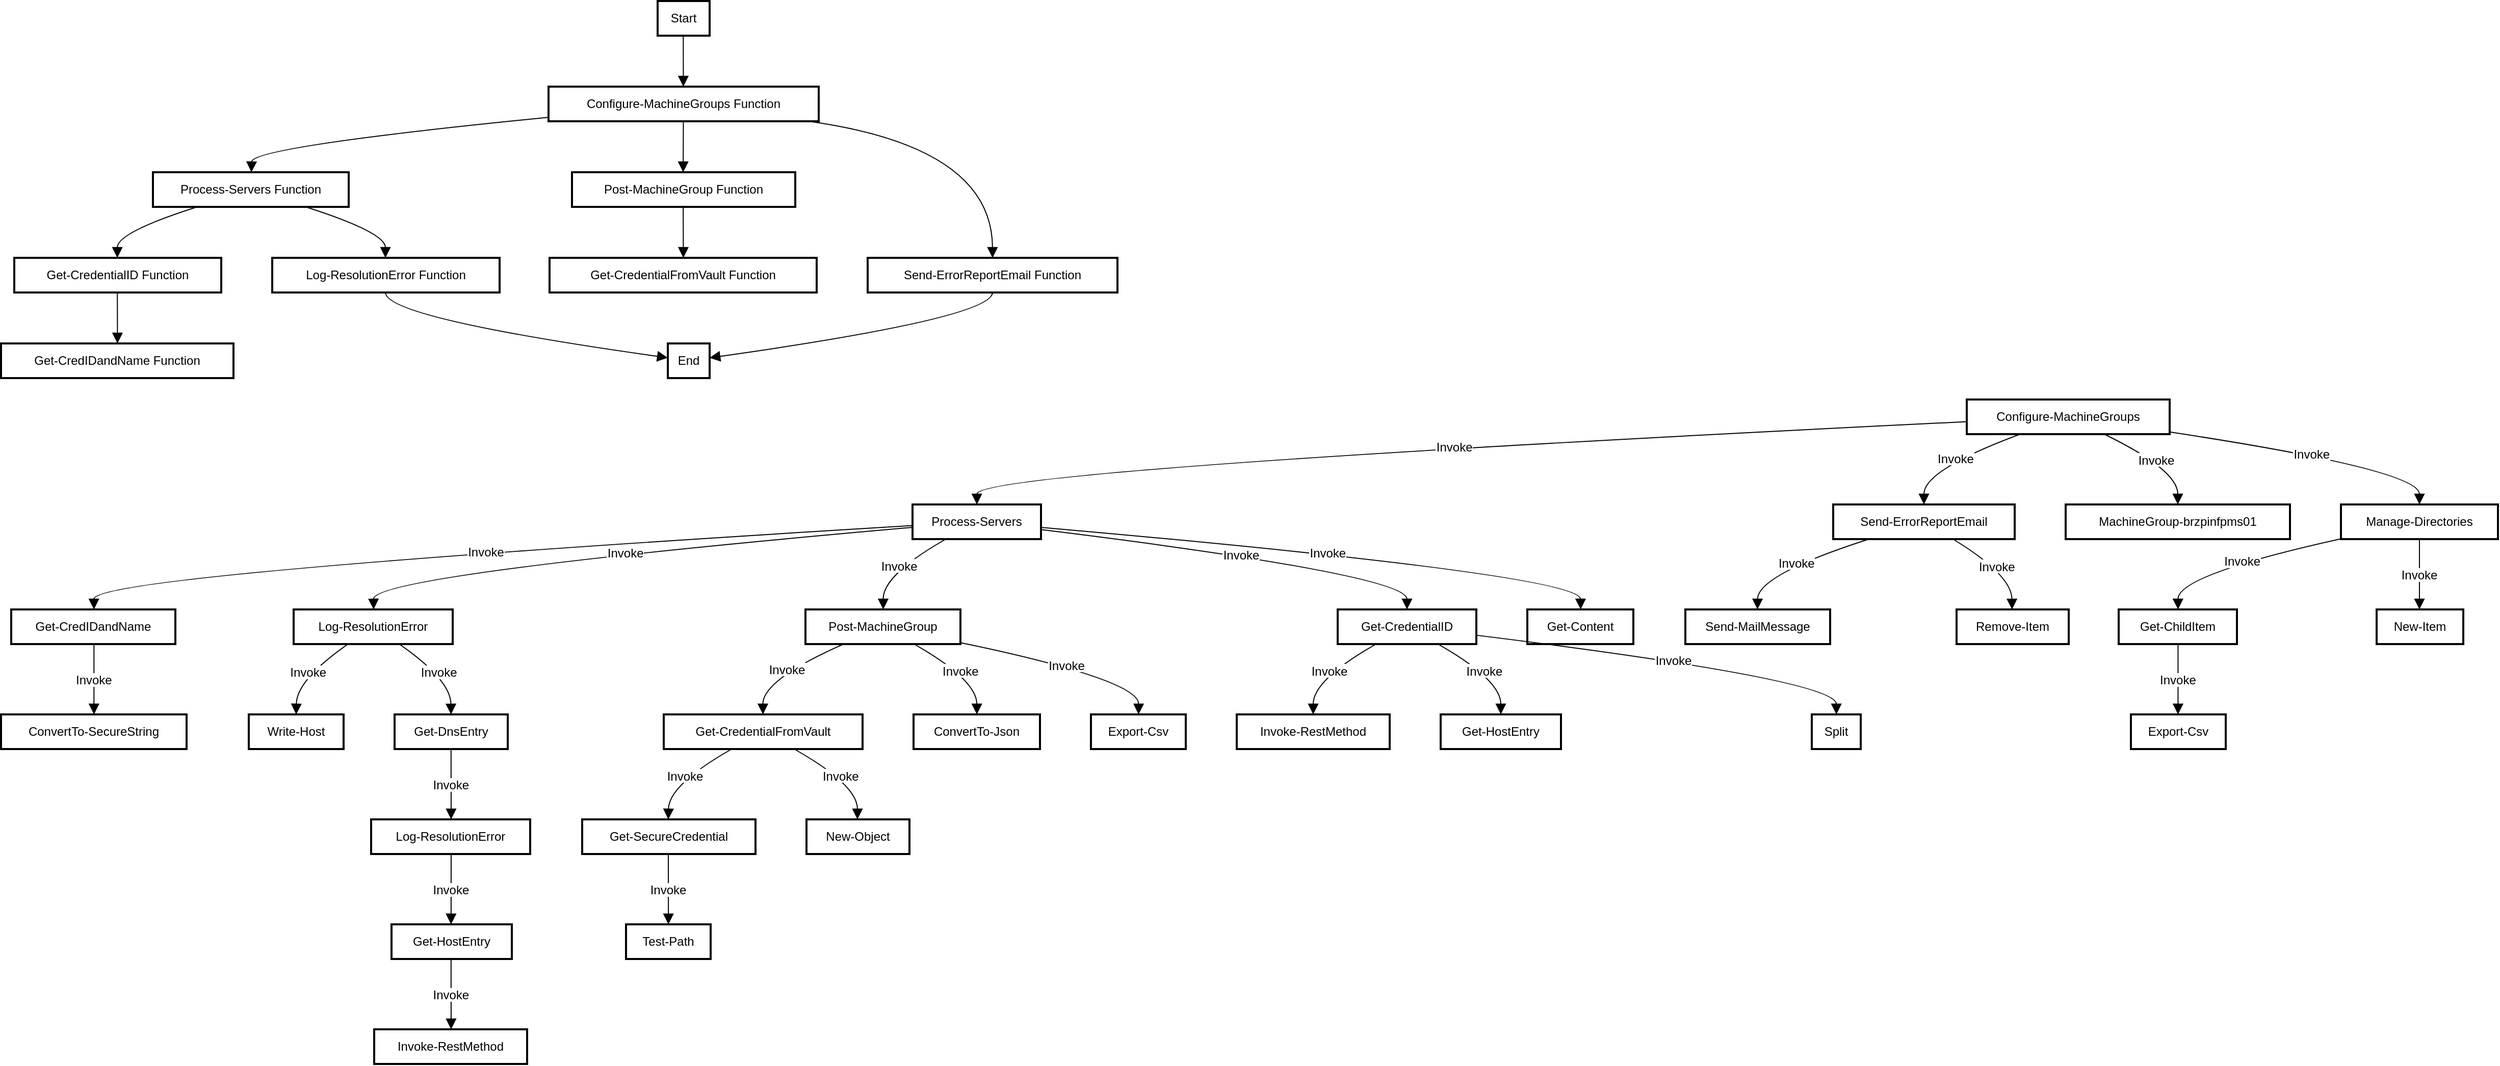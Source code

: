 <mxfile version="24.4.3" type="onedrive">
  <diagram name="Page-1" id="Cf6r8-OuH3UWGjxWWSP6">
    <mxGraphModel grid="0" page="0" gridSize="10" guides="1" tooltips="1" connect="1" arrows="1" fold="1" pageScale="1" pageWidth="850" pageHeight="1100" math="0" shadow="0">
      <root>
        <mxCell id="0" />
        <mxCell id="1" parent="0" />
        <mxCell id="nG1wJSaAUfL6e8372q9L-1" value="Start" style="whiteSpace=wrap;strokeWidth=2;" vertex="1" parent="1">
          <mxGeometry x="664" y="20" width="51" height="34" as="geometry" />
        </mxCell>
        <mxCell id="nG1wJSaAUfL6e8372q9L-2" value="Configure-MachineGroups Function" style="whiteSpace=wrap;strokeWidth=2;" vertex="1" parent="1">
          <mxGeometry x="557" y="104" width="265" height="34" as="geometry" />
        </mxCell>
        <mxCell id="nG1wJSaAUfL6e8372q9L-3" value="Process-Servers Function" style="whiteSpace=wrap;strokeWidth=2;" vertex="1" parent="1">
          <mxGeometry x="169" y="188" width="192" height="34" as="geometry" />
        </mxCell>
        <mxCell id="nG1wJSaAUfL6e8372q9L-4" value="Log-ResolutionError Function" style="whiteSpace=wrap;strokeWidth=2;" vertex="1" parent="1">
          <mxGeometry x="286" y="272" width="223" height="34" as="geometry" />
        </mxCell>
        <mxCell id="nG1wJSaAUfL6e8372q9L-5" value="Get-CredentialID Function" style="whiteSpace=wrap;strokeWidth=2;" vertex="1" parent="1">
          <mxGeometry x="33" y="272" width="203" height="34" as="geometry" />
        </mxCell>
        <mxCell id="nG1wJSaAUfL6e8372q9L-6" value="Get-CredIDandName Function" style="whiteSpace=wrap;strokeWidth=2;" vertex="1" parent="1">
          <mxGeometry x="20" y="356" width="228" height="34" as="geometry" />
        </mxCell>
        <mxCell id="nG1wJSaAUfL6e8372q9L-7" value="Post-MachineGroup Function" style="whiteSpace=wrap;strokeWidth=2;" vertex="1" parent="1">
          <mxGeometry x="580" y="188" width="219" height="34" as="geometry" />
        </mxCell>
        <mxCell id="nG1wJSaAUfL6e8372q9L-8" value="Get-CredentialFromVault Function" style="whiteSpace=wrap;strokeWidth=2;" vertex="1" parent="1">
          <mxGeometry x="558" y="272" width="262" height="34" as="geometry" />
        </mxCell>
        <mxCell id="nG1wJSaAUfL6e8372q9L-9" value="Send-ErrorReportEmail Function" style="whiteSpace=wrap;strokeWidth=2;" vertex="1" parent="1">
          <mxGeometry x="870" y="272" width="245" height="34" as="geometry" />
        </mxCell>
        <mxCell id="nG1wJSaAUfL6e8372q9L-10" value="End" style="whiteSpace=wrap;strokeWidth=2;" vertex="1" parent="1">
          <mxGeometry x="674" y="356" width="41" height="34" as="geometry" />
        </mxCell>
        <mxCell id="nG1wJSaAUfL6e8372q9L-11" value="" style="curved=1;startArrow=none;endArrow=block;exitX=0.493;exitY=1;entryX=0.499;entryY=0;rounded=0;fontSize=12;startSize=8;endSize=8;" edge="1" parent="1" source="nG1wJSaAUfL6e8372q9L-1" target="nG1wJSaAUfL6e8372q9L-2">
          <mxGeometry relative="1" as="geometry">
            <Array as="points" />
          </mxGeometry>
        </mxCell>
        <mxCell id="nG1wJSaAUfL6e8372q9L-12" value="" style="curved=1;startArrow=none;endArrow=block;exitX=-0.002;exitY=0.887;entryX=0.503;entryY=0;rounded=0;fontSize=12;startSize=8;endSize=8;" edge="1" parent="1" source="nG1wJSaAUfL6e8372q9L-2" target="nG1wJSaAUfL6e8372q9L-3">
          <mxGeometry relative="1" as="geometry">
            <Array as="points">
              <mxPoint x="266" y="163" />
            </Array>
          </mxGeometry>
        </mxCell>
        <mxCell id="nG1wJSaAUfL6e8372q9L-13" value="" style="curved=1;startArrow=none;endArrow=block;exitX=0.78;exitY=1;entryX=0.498;entryY=0;rounded=0;fontSize=12;startSize=8;endSize=8;" edge="1" parent="1" source="nG1wJSaAUfL6e8372q9L-3" target="nG1wJSaAUfL6e8372q9L-4">
          <mxGeometry relative="1" as="geometry">
            <Array as="points">
              <mxPoint x="397" y="247" />
            </Array>
          </mxGeometry>
        </mxCell>
        <mxCell id="nG1wJSaAUfL6e8372q9L-14" value="" style="curved=1;startArrow=none;endArrow=block;exitX=0.226;exitY=1;entryX=0.498;entryY=0;rounded=0;fontSize=12;startSize=8;endSize=8;" edge="1" parent="1" source="nG1wJSaAUfL6e8372q9L-3" target="nG1wJSaAUfL6e8372q9L-5">
          <mxGeometry relative="1" as="geometry">
            <Array as="points">
              <mxPoint x="134" y="247" />
            </Array>
          </mxGeometry>
        </mxCell>
        <mxCell id="nG1wJSaAUfL6e8372q9L-15" value="" style="curved=1;startArrow=none;endArrow=block;exitX=0.498;exitY=1;entryX=0.501;entryY=0;rounded=0;fontSize=12;startSize=8;endSize=8;" edge="1" parent="1" source="nG1wJSaAUfL6e8372q9L-5" target="nG1wJSaAUfL6e8372q9L-6">
          <mxGeometry relative="1" as="geometry">
            <Array as="points" />
          </mxGeometry>
        </mxCell>
        <mxCell id="nG1wJSaAUfL6e8372q9L-16" value="" style="curved=1;startArrow=none;endArrow=block;exitX=0.499;exitY=1;entryX=0.498;entryY=0;rounded=0;fontSize=12;startSize=8;endSize=8;" edge="1" parent="1" source="nG1wJSaAUfL6e8372q9L-2" target="nG1wJSaAUfL6e8372q9L-7">
          <mxGeometry relative="1" as="geometry">
            <Array as="points" />
          </mxGeometry>
        </mxCell>
        <mxCell id="nG1wJSaAUfL6e8372q9L-17" value="" style="curved=1;startArrow=none;endArrow=block;exitX=0.498;exitY=1;entryX=0.501;entryY=0;rounded=0;fontSize=12;startSize=8;endSize=8;" edge="1" parent="1" source="nG1wJSaAUfL6e8372q9L-7" target="nG1wJSaAUfL6e8372q9L-8">
          <mxGeometry relative="1" as="geometry">
            <Array as="points" />
          </mxGeometry>
        </mxCell>
        <mxCell id="nG1wJSaAUfL6e8372q9L-18" value="" style="curved=1;startArrow=none;endArrow=block;exitX=0.962;exitY=1;entryX=0.5;entryY=0;rounded=0;fontSize=12;startSize=8;endSize=8;" edge="1" parent="1" source="nG1wJSaAUfL6e8372q9L-2" target="nG1wJSaAUfL6e8372q9L-9">
          <mxGeometry relative="1" as="geometry">
            <Array as="points">
              <mxPoint x="992" y="163" />
            </Array>
          </mxGeometry>
        </mxCell>
        <mxCell id="nG1wJSaAUfL6e8372q9L-19" value="" style="curved=1;startArrow=none;endArrow=block;exitX=0.5;exitY=1;entryX=1.009;entryY=0.414;rounded=0;fontSize=12;startSize=8;endSize=8;" edge="1" parent="1" source="nG1wJSaAUfL6e8372q9L-9" target="nG1wJSaAUfL6e8372q9L-10">
          <mxGeometry relative="1" as="geometry">
            <Array as="points">
              <mxPoint x="992" y="331" />
            </Array>
          </mxGeometry>
        </mxCell>
        <mxCell id="nG1wJSaAUfL6e8372q9L-20" value="" style="curved=1;startArrow=none;endArrow=block;exitX=0.498;exitY=1;entryX=0.002;entryY=0.414;rounded=0;fontSize=12;startSize=8;endSize=8;" edge="1" parent="1" source="nG1wJSaAUfL6e8372q9L-4" target="nG1wJSaAUfL6e8372q9L-10">
          <mxGeometry relative="1" as="geometry">
            <Array as="points">
              <mxPoint x="397" y="331" />
            </Array>
          </mxGeometry>
        </mxCell>
        <mxCell id="nG1wJSaAUfL6e8372q9L-21" value="Configure-MachineGroups" style="whiteSpace=wrap;strokeWidth=2;" vertex="1" parent="1">
          <mxGeometry x="1948" y="411" width="199" height="34" as="geometry" />
        </mxCell>
        <mxCell id="nG1wJSaAUfL6e8372q9L-22" value="Process-Servers" style="whiteSpace=wrap;strokeWidth=2;" vertex="1" parent="1">
          <mxGeometry x="914" y="514" width="126" height="34" as="geometry" />
        </mxCell>
        <mxCell id="nG1wJSaAUfL6e8372q9L-23" value="Get-CredIDandName" style="whiteSpace=wrap;strokeWidth=2;" vertex="1" parent="1">
          <mxGeometry x="30" y="617" width="161" height="34" as="geometry" />
        </mxCell>
        <mxCell id="nG1wJSaAUfL6e8372q9L-24" value="Log-ResolutionError" style="whiteSpace=wrap;strokeWidth=2;" vertex="1" parent="1">
          <mxGeometry x="307" y="617" width="156" height="34" as="geometry" />
        </mxCell>
        <mxCell id="nG1wJSaAUfL6e8372q9L-25" value="Post-MachineGroup" style="whiteSpace=wrap;strokeWidth=2;" vertex="1" parent="1">
          <mxGeometry x="809" y="617" width="152" height="34" as="geometry" />
        </mxCell>
        <mxCell id="nG1wJSaAUfL6e8372q9L-26" value="Get-CredentialFromVault" style="whiteSpace=wrap;strokeWidth=2;" vertex="1" parent="1">
          <mxGeometry x="670" y="720" width="195" height="34" as="geometry" />
        </mxCell>
        <mxCell id="nG1wJSaAUfL6e8372q9L-27" value="Send-ErrorReportEmail" style="whiteSpace=wrap;strokeWidth=2;" vertex="1" parent="1">
          <mxGeometry x="1817" y="514" width="178" height="34" as="geometry" />
        </mxCell>
        <mxCell id="nG1wJSaAUfL6e8372q9L-28" value="MachineGroup-brzpinfpms01" style="whiteSpace=wrap;strokeWidth=2;" vertex="1" parent="1">
          <mxGeometry x="2045" y="514" width="220" height="34" as="geometry" />
        </mxCell>
        <mxCell id="nG1wJSaAUfL6e8372q9L-29" value="Manage-Directories" style="whiteSpace=wrap;strokeWidth=2;" vertex="1" parent="1">
          <mxGeometry x="2315" y="514" width="154" height="34" as="geometry" />
        </mxCell>
        <mxCell id="nG1wJSaAUfL6e8372q9L-30" value="Get-ChildItem" style="whiteSpace=wrap;strokeWidth=2;" vertex="1" parent="1">
          <mxGeometry x="2097" y="617" width="116" height="34" as="geometry" />
        </mxCell>
        <mxCell id="nG1wJSaAUfL6e8372q9L-31" value="Get-CredentialID" style="whiteSpace=wrap;strokeWidth=2;" vertex="1" parent="1">
          <mxGeometry x="1331" y="617" width="136" height="34" as="geometry" />
        </mxCell>
        <mxCell id="nG1wJSaAUfL6e8372q9L-32" value="Invoke-RestMethod" style="whiteSpace=wrap;strokeWidth=2;" vertex="1" parent="1">
          <mxGeometry x="1232" y="720" width="150" height="34" as="geometry" />
        </mxCell>
        <mxCell id="nG1wJSaAUfL6e8372q9L-33" value="Send-MailMessage" style="whiteSpace=wrap;strokeWidth=2;" vertex="1" parent="1">
          <mxGeometry x="1672" y="617" width="142" height="34" as="geometry" />
        </mxCell>
        <mxCell id="nG1wJSaAUfL6e8372q9L-34" value="Write-Host" style="whiteSpace=wrap;strokeWidth=2;" vertex="1" parent="1">
          <mxGeometry x="263" y="720" width="93" height="34" as="geometry" />
        </mxCell>
        <mxCell id="nG1wJSaAUfL6e8372q9L-35" value="New-Item" style="whiteSpace=wrap;strokeWidth=2;" vertex="1" parent="1">
          <mxGeometry x="2350" y="617" width="85" height="34" as="geometry" />
        </mxCell>
        <mxCell id="nG1wJSaAUfL6e8372q9L-36" value="Get-SecureCredential" style="whiteSpace=wrap;strokeWidth=2;" vertex="1" parent="1">
          <mxGeometry x="590" y="823" width="170" height="34" as="geometry" />
        </mxCell>
        <mxCell id="nG1wJSaAUfL6e8372q9L-37" value="ConvertTo-Json" style="whiteSpace=wrap;strokeWidth=2;" vertex="1" parent="1">
          <mxGeometry x="915" y="720" width="124" height="34" as="geometry" />
        </mxCell>
        <mxCell id="nG1wJSaAUfL6e8372q9L-38" value="Export-Csv" style="whiteSpace=wrap;strokeWidth=2;" vertex="1" parent="1">
          <mxGeometry x="1089" y="720" width="93" height="34" as="geometry" />
        </mxCell>
        <mxCell id="nG1wJSaAUfL6e8372q9L-39" value="ConvertTo-SecureString" style="whiteSpace=wrap;strokeWidth=2;" vertex="1" parent="1">
          <mxGeometry x="20" y="720" width="182" height="34" as="geometry" />
        </mxCell>
        <mxCell id="nG1wJSaAUfL6e8372q9L-40" value="New-Object" style="whiteSpace=wrap;strokeWidth=2;" vertex="1" parent="1">
          <mxGeometry x="810" y="823" width="101" height="34" as="geometry" />
        </mxCell>
        <mxCell id="nG1wJSaAUfL6e8372q9L-41" value="Get-HostEntry" style="whiteSpace=wrap;strokeWidth=2;" vertex="1" parent="1">
          <mxGeometry x="1432" y="720" width="118" height="34" as="geometry" />
        </mxCell>
        <mxCell id="nG1wJSaAUfL6e8372q9L-42" value="Split" style="whiteSpace=wrap;strokeWidth=2;" vertex="1" parent="1">
          <mxGeometry x="1796" y="720" width="48" height="34" as="geometry" />
        </mxCell>
        <mxCell id="nG1wJSaAUfL6e8372q9L-43" value="Get-Content" style="whiteSpace=wrap;strokeWidth=2;" vertex="1" parent="1">
          <mxGeometry x="1517" y="617" width="104" height="34" as="geometry" />
        </mxCell>
        <mxCell id="nG1wJSaAUfL6e8372q9L-44" value="Export-Csv" style="whiteSpace=wrap;strokeWidth=2;" vertex="1" parent="1">
          <mxGeometry x="2109" y="720" width="93" height="34" as="geometry" />
        </mxCell>
        <mxCell id="nG1wJSaAUfL6e8372q9L-45" value="Remove-Item" style="whiteSpace=wrap;strokeWidth=2;" vertex="1" parent="1">
          <mxGeometry x="1938" y="617" width="110" height="34" as="geometry" />
        </mxCell>
        <mxCell id="nG1wJSaAUfL6e8372q9L-46" value="Test-Path" style="whiteSpace=wrap;strokeWidth=2;" vertex="1" parent="1">
          <mxGeometry x="633" y="926" width="83" height="34" as="geometry" />
        </mxCell>
        <mxCell id="nG1wJSaAUfL6e8372q9L-47" value="Get-DnsEntry" style="whiteSpace=wrap;strokeWidth=2;" vertex="1" parent="1">
          <mxGeometry x="406" y="720" width="111" height="34" as="geometry" />
        </mxCell>
        <mxCell id="nG1wJSaAUfL6e8372q9L-48" value="Log-ResolutionError" style="whiteSpace=wrap;strokeWidth=2;" vertex="1" parent="1">
          <mxGeometry x="383" y="823" width="156" height="34" as="geometry" />
        </mxCell>
        <mxCell id="nG1wJSaAUfL6e8372q9L-49" value="Get-HostEntry" style="whiteSpace=wrap;strokeWidth=2;" vertex="1" parent="1">
          <mxGeometry x="403" y="926" width="118" height="34" as="geometry" />
        </mxCell>
        <mxCell id="nG1wJSaAUfL6e8372q9L-50" value="Invoke-RestMethod" style="whiteSpace=wrap;strokeWidth=2;" vertex="1" parent="1">
          <mxGeometry x="386" y="1029" width="150" height="34" as="geometry" />
        </mxCell>
        <mxCell id="nG1wJSaAUfL6e8372q9L-51" value="Invoke" style="curved=1;startArrow=none;endArrow=block;exitX=-0.001;exitY=0.641;entryX=0.501;entryY=0;rounded=0;fontSize=12;startSize=8;endSize=8;" edge="1" parent="1" source="nG1wJSaAUfL6e8372q9L-21" target="nG1wJSaAUfL6e8372q9L-22">
          <mxGeometry relative="1" as="geometry">
            <Array as="points">
              <mxPoint x="977" y="480" />
            </Array>
          </mxGeometry>
        </mxCell>
        <mxCell id="nG1wJSaAUfL6e8372q9L-52" value="Invoke" style="curved=1;startArrow=none;endArrow=block;exitX=0.002;exitY=0.61;entryX=0.504;entryY=0;rounded=0;fontSize=12;startSize=8;endSize=8;" edge="1" parent="1" source="nG1wJSaAUfL6e8372q9L-22" target="nG1wJSaAUfL6e8372q9L-23">
          <mxGeometry relative="1" as="geometry">
            <Array as="points">
              <mxPoint x="111" y="583" />
            </Array>
          </mxGeometry>
        </mxCell>
        <mxCell id="nG1wJSaAUfL6e8372q9L-53" value="Invoke" style="curved=1;startArrow=none;endArrow=block;exitX=0.002;exitY=0.661;entryX=0.503;entryY=0;rounded=0;fontSize=12;startSize=8;endSize=8;" edge="1" parent="1" source="nG1wJSaAUfL6e8372q9L-22" target="nG1wJSaAUfL6e8372q9L-24">
          <mxGeometry relative="1" as="geometry">
            <Array as="points">
              <mxPoint x="385" y="583" />
            </Array>
          </mxGeometry>
        </mxCell>
        <mxCell id="nG1wJSaAUfL6e8372q9L-54" value="Invoke" style="curved=1;startArrow=none;endArrow=block;exitX=0.26;exitY=1;entryX=0.502;entryY=0;rounded=0;fontSize=12;startSize=8;endSize=8;" edge="1" parent="1" source="nG1wJSaAUfL6e8372q9L-22" target="nG1wJSaAUfL6e8372q9L-25">
          <mxGeometry relative="1" as="geometry">
            <Array as="points">
              <mxPoint x="885" y="583" />
            </Array>
          </mxGeometry>
        </mxCell>
        <mxCell id="nG1wJSaAUfL6e8372q9L-55" value="Invoke" style="curved=1;startArrow=none;endArrow=block;exitX=0.246;exitY=1;entryX=0.499;entryY=0;rounded=0;fontSize=12;startSize=8;endSize=8;" edge="1" parent="1" source="nG1wJSaAUfL6e8372q9L-25" target="nG1wJSaAUfL6e8372q9L-26">
          <mxGeometry relative="1" as="geometry">
            <Array as="points">
              <mxPoint x="767" y="686" />
            </Array>
          </mxGeometry>
        </mxCell>
        <mxCell id="nG1wJSaAUfL6e8372q9L-56" value="Invoke" style="curved=1;startArrow=none;endArrow=block;exitX=0.264;exitY=1;entryX=0.5;entryY=0;rounded=0;fontSize=12;startSize=8;endSize=8;" edge="1" parent="1" source="nG1wJSaAUfL6e8372q9L-21" target="nG1wJSaAUfL6e8372q9L-27">
          <mxGeometry relative="1" as="geometry">
            <Array as="points">
              <mxPoint x="1906" y="480" />
            </Array>
          </mxGeometry>
        </mxCell>
        <mxCell id="nG1wJSaAUfL6e8372q9L-57" value="Invoke" style="curved=1;startArrow=none;endArrow=block;exitX=0.677;exitY=1;entryX=0.5;entryY=0;rounded=0;fontSize=12;startSize=8;endSize=8;" edge="1" parent="1" source="nG1wJSaAUfL6e8372q9L-21" target="nG1wJSaAUfL6e8372q9L-28">
          <mxGeometry relative="1" as="geometry">
            <Array as="points">
              <mxPoint x="2155" y="480" />
            </Array>
          </mxGeometry>
        </mxCell>
        <mxCell id="nG1wJSaAUfL6e8372q9L-58" value="Invoke" style="curved=1;startArrow=none;endArrow=block;exitX=0.998;exitY=0.936;entryX=0.5;entryY=0;rounded=0;fontSize=12;startSize=8;endSize=8;" edge="1" parent="1" source="nG1wJSaAUfL6e8372q9L-21" target="nG1wJSaAUfL6e8372q9L-29">
          <mxGeometry relative="1" as="geometry">
            <Array as="points">
              <mxPoint x="2392" y="480" />
            </Array>
          </mxGeometry>
        </mxCell>
        <mxCell id="nG1wJSaAUfL6e8372q9L-59" value="Invoke" style="curved=1;startArrow=none;endArrow=block;exitX=-0.001;exitY=0.993;entryX=0.502;entryY=0;rounded=0;fontSize=12;startSize=8;endSize=8;" edge="1" parent="1" source="nG1wJSaAUfL6e8372q9L-29" target="nG1wJSaAUfL6e8372q9L-30">
          <mxGeometry relative="1" as="geometry">
            <Array as="points">
              <mxPoint x="2155" y="583" />
            </Array>
          </mxGeometry>
        </mxCell>
        <mxCell id="nG1wJSaAUfL6e8372q9L-60" value="Invoke" style="curved=1;startArrow=none;endArrow=block;exitX=1.001;exitY=0.726;entryX=0.5;entryY=0;rounded=0;fontSize=12;startSize=8;endSize=8;" edge="1" parent="1" source="nG1wJSaAUfL6e8372q9L-22" target="nG1wJSaAUfL6e8372q9L-31">
          <mxGeometry relative="1" as="geometry">
            <Array as="points">
              <mxPoint x="1399" y="583" />
            </Array>
          </mxGeometry>
        </mxCell>
        <mxCell id="nG1wJSaAUfL6e8372q9L-61" value="Invoke" style="curved=1;startArrow=none;endArrow=block;exitX=0.277;exitY=1;entryX=0.5;entryY=0;rounded=0;fontSize=12;startSize=8;endSize=8;" edge="1" parent="1" source="nG1wJSaAUfL6e8372q9L-31" target="nG1wJSaAUfL6e8372q9L-32">
          <mxGeometry relative="1" as="geometry">
            <Array as="points">
              <mxPoint x="1307" y="686" />
            </Array>
          </mxGeometry>
        </mxCell>
        <mxCell id="nG1wJSaAUfL6e8372q9L-62" value="Invoke" style="curved=1;startArrow=none;endArrow=block;exitX=0.197;exitY=1;entryX=0.498;entryY=0;rounded=0;fontSize=12;startSize=8;endSize=8;" edge="1" parent="1" source="nG1wJSaAUfL6e8372q9L-27" target="nG1wJSaAUfL6e8372q9L-33">
          <mxGeometry relative="1" as="geometry">
            <Array as="points">
              <mxPoint x="1743" y="583" />
            </Array>
          </mxGeometry>
        </mxCell>
        <mxCell id="nG1wJSaAUfL6e8372q9L-63" value="Invoke" style="curved=1;startArrow=none;endArrow=block;exitX=0.342;exitY=1;entryX=0.5;entryY=0;rounded=0;fontSize=12;startSize=8;endSize=8;" edge="1" parent="1" source="nG1wJSaAUfL6e8372q9L-24" target="nG1wJSaAUfL6e8372q9L-34">
          <mxGeometry relative="1" as="geometry">
            <Array as="points">
              <mxPoint x="310" y="686" />
            </Array>
          </mxGeometry>
        </mxCell>
        <mxCell id="nG1wJSaAUfL6e8372q9L-64" value="Invoke" style="curved=1;startArrow=none;endArrow=block;exitX=0.5;exitY=1;entryX=0.494;entryY=0;rounded=0;fontSize=12;startSize=8;endSize=8;" edge="1" parent="1" source="nG1wJSaAUfL6e8372q9L-29" target="nG1wJSaAUfL6e8372q9L-35">
          <mxGeometry relative="1" as="geometry">
            <Array as="points" />
          </mxGeometry>
        </mxCell>
        <mxCell id="nG1wJSaAUfL6e8372q9L-65" value="Invoke" style="curved=1;startArrow=none;endArrow=block;exitX=0.342;exitY=1;entryX=0.497;entryY=0;rounded=0;fontSize=12;startSize=8;endSize=8;" edge="1" parent="1" source="nG1wJSaAUfL6e8372q9L-26" target="nG1wJSaAUfL6e8372q9L-36">
          <mxGeometry relative="1" as="geometry">
            <Array as="points">
              <mxPoint x="675" y="789" />
            </Array>
          </mxGeometry>
        </mxCell>
        <mxCell id="nG1wJSaAUfL6e8372q9L-66" value="Invoke" style="curved=1;startArrow=none;endArrow=block;exitX=0.701;exitY=1;entryX=0.501;entryY=0;rounded=0;fontSize=12;startSize=8;endSize=8;" edge="1" parent="1" source="nG1wJSaAUfL6e8372q9L-25" target="nG1wJSaAUfL6e8372q9L-37">
          <mxGeometry relative="1" as="geometry">
            <Array as="points">
              <mxPoint x="977" y="686" />
            </Array>
          </mxGeometry>
        </mxCell>
        <mxCell id="nG1wJSaAUfL6e8372q9L-67" value="Invoke" style="curved=1;startArrow=none;endArrow=block;exitX=1.003;exitY=0.961;entryX=0.502;entryY=0;rounded=0;fontSize=12;startSize=8;endSize=8;" edge="1" parent="1" source="nG1wJSaAUfL6e8372q9L-25" target="nG1wJSaAUfL6e8372q9L-38">
          <mxGeometry relative="1" as="geometry">
            <Array as="points">
              <mxPoint x="1136" y="686" />
            </Array>
          </mxGeometry>
        </mxCell>
        <mxCell id="nG1wJSaAUfL6e8372q9L-68" value="Invoke" style="curved=1;startArrow=none;endArrow=block;exitX=0.504;exitY=1;entryX=0.501;entryY=0;rounded=0;fontSize=12;startSize=8;endSize=8;" edge="1" parent="1" source="nG1wJSaAUfL6e8372q9L-23" target="nG1wJSaAUfL6e8372q9L-39">
          <mxGeometry relative="1" as="geometry">
            <Array as="points" />
          </mxGeometry>
        </mxCell>
        <mxCell id="nG1wJSaAUfL6e8372q9L-69" value="Invoke" style="curved=1;startArrow=none;endArrow=block;exitX=0.656;exitY=1;entryX=0.495;entryY=0;rounded=0;fontSize=12;startSize=8;endSize=8;" edge="1" parent="1" source="nG1wJSaAUfL6e8372q9L-26" target="nG1wJSaAUfL6e8372q9L-40">
          <mxGeometry relative="1" as="geometry">
            <Array as="points">
              <mxPoint x="860" y="789" />
            </Array>
          </mxGeometry>
        </mxCell>
        <mxCell id="nG1wJSaAUfL6e8372q9L-70" value="Invoke" style="curved=1;startArrow=none;endArrow=block;exitX=0.723;exitY=1;entryX=0.5;entryY=0;rounded=0;fontSize=12;startSize=8;endSize=8;" edge="1" parent="1" source="nG1wJSaAUfL6e8372q9L-31" target="nG1wJSaAUfL6e8372q9L-41">
          <mxGeometry relative="1" as="geometry">
            <Array as="points">
              <mxPoint x="1491" y="686" />
            </Array>
          </mxGeometry>
        </mxCell>
        <mxCell id="nG1wJSaAUfL6e8372q9L-71" value="Invoke" style="curved=1;startArrow=none;endArrow=block;exitX=1.001;exitY=0.745;entryX=0.503;entryY=0;rounded=0;fontSize=12;startSize=8;endSize=8;" edge="1" parent="1" source="nG1wJSaAUfL6e8372q9L-31" target="nG1wJSaAUfL6e8372q9L-42">
          <mxGeometry relative="1" as="geometry">
            <Array as="points">
              <mxPoint x="1820" y="686" />
            </Array>
          </mxGeometry>
        </mxCell>
        <mxCell id="nG1wJSaAUfL6e8372q9L-72" value="Invoke" style="curved=1;startArrow=none;endArrow=block;exitX=1.001;exitY=0.661;entryX=0.503;entryY=0;rounded=0;fontSize=12;startSize=8;endSize=8;" edge="1" parent="1" source="nG1wJSaAUfL6e8372q9L-22" target="nG1wJSaAUfL6e8372q9L-43">
          <mxGeometry relative="1" as="geometry">
            <Array as="points">
              <mxPoint x="1569" y="583" />
            </Array>
          </mxGeometry>
        </mxCell>
        <mxCell id="nG1wJSaAUfL6e8372q9L-73" value="Invoke" style="curved=1;startArrow=none;endArrow=block;exitX=0.502;exitY=1;entryX=0.497;entryY=0;rounded=0;fontSize=12;startSize=8;endSize=8;" edge="1" parent="1" source="nG1wJSaAUfL6e8372q9L-30" target="nG1wJSaAUfL6e8372q9L-44">
          <mxGeometry relative="1" as="geometry">
            <Array as="points" />
          </mxGeometry>
        </mxCell>
        <mxCell id="nG1wJSaAUfL6e8372q9L-74" value="Invoke" style="curved=1;startArrow=none;endArrow=block;exitX=0.66;exitY=1;entryX=0.495;entryY=0;rounded=0;fontSize=12;startSize=8;endSize=8;" edge="1" parent="1" source="nG1wJSaAUfL6e8372q9L-27" target="nG1wJSaAUfL6e8372q9L-45">
          <mxGeometry relative="1" as="geometry">
            <Array as="points">
              <mxPoint x="1992" y="583" />
            </Array>
          </mxGeometry>
        </mxCell>
        <mxCell id="nG1wJSaAUfL6e8372q9L-75" value="Invoke" style="curved=1;startArrow=none;endArrow=block;exitX=0.497;exitY=1;entryX=0.501;entryY=0;rounded=0;fontSize=12;startSize=8;endSize=8;" edge="1" parent="1" source="nG1wJSaAUfL6e8372q9L-36" target="nG1wJSaAUfL6e8372q9L-46">
          <mxGeometry relative="1" as="geometry">
            <Array as="points" />
          </mxGeometry>
        </mxCell>
        <mxCell id="nG1wJSaAUfL6e8372q9L-76" value="Invoke" style="curved=1;startArrow=none;endArrow=block;exitX=0.664;exitY=1;entryX=0.499;entryY=0;rounded=0;fontSize=12;startSize=8;endSize=8;" edge="1" parent="1" source="nG1wJSaAUfL6e8372q9L-24" target="nG1wJSaAUfL6e8372q9L-47">
          <mxGeometry relative="1" as="geometry">
            <Array as="points">
              <mxPoint x="461" y="686" />
            </Array>
          </mxGeometry>
        </mxCell>
        <mxCell id="nG1wJSaAUfL6e8372q9L-77" value="Invoke" style="curved=1;startArrow=none;endArrow=block;exitX=0.499;exitY=1;entryX=0.503;entryY=0;rounded=0;fontSize=12;startSize=8;endSize=8;" edge="1" parent="1" source="nG1wJSaAUfL6e8372q9L-47" target="nG1wJSaAUfL6e8372q9L-48">
          <mxGeometry relative="1" as="geometry">
            <Array as="points" />
          </mxGeometry>
        </mxCell>
        <mxCell id="nG1wJSaAUfL6e8372q9L-78" value="Invoke" style="curved=1;startArrow=none;endArrow=block;exitX=0.503;exitY=1;entryX=0.495;entryY=0;rounded=0;fontSize=12;startSize=8;endSize=8;" edge="1" parent="1" source="nG1wJSaAUfL6e8372q9L-48" target="nG1wJSaAUfL6e8372q9L-49">
          <mxGeometry relative="1" as="geometry">
            <Array as="points" />
          </mxGeometry>
        </mxCell>
        <mxCell id="nG1wJSaAUfL6e8372q9L-79" value="Invoke" style="curved=1;startArrow=none;endArrow=block;exitX=0.495;exitY=1;entryX=0.503;entryY=0;rounded=0;fontSize=12;startSize=8;endSize=8;" edge="1" parent="1" source="nG1wJSaAUfL6e8372q9L-49" target="nG1wJSaAUfL6e8372q9L-50">
          <mxGeometry relative="1" as="geometry">
            <Array as="points" />
          </mxGeometry>
        </mxCell>
      </root>
    </mxGraphModel>
  </diagram>
</mxfile>
